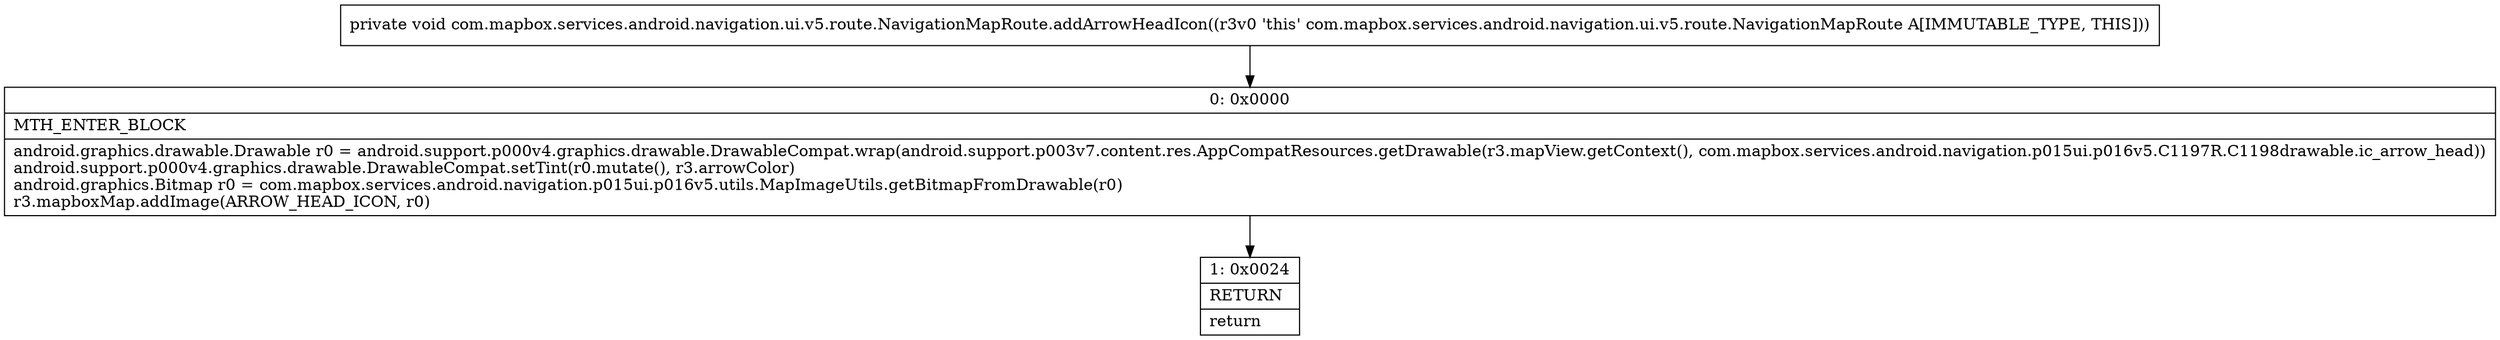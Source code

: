 digraph "CFG forcom.mapbox.services.android.navigation.ui.v5.route.NavigationMapRoute.addArrowHeadIcon()V" {
Node_0 [shape=record,label="{0\:\ 0x0000|MTH_ENTER_BLOCK\l|android.graphics.drawable.Drawable r0 = android.support.p000v4.graphics.drawable.DrawableCompat.wrap(android.support.p003v7.content.res.AppCompatResources.getDrawable(r3.mapView.getContext(), com.mapbox.services.android.navigation.p015ui.p016v5.C1197R.C1198drawable.ic_arrow_head))\landroid.support.p000v4.graphics.drawable.DrawableCompat.setTint(r0.mutate(), r3.arrowColor)\landroid.graphics.Bitmap r0 = com.mapbox.services.android.navigation.p015ui.p016v5.utils.MapImageUtils.getBitmapFromDrawable(r0)\lr3.mapboxMap.addImage(ARROW_HEAD_ICON, r0)\l}"];
Node_1 [shape=record,label="{1\:\ 0x0024|RETURN\l|return\l}"];
MethodNode[shape=record,label="{private void com.mapbox.services.android.navigation.ui.v5.route.NavigationMapRoute.addArrowHeadIcon((r3v0 'this' com.mapbox.services.android.navigation.ui.v5.route.NavigationMapRoute A[IMMUTABLE_TYPE, THIS])) }"];
MethodNode -> Node_0;
Node_0 -> Node_1;
}

